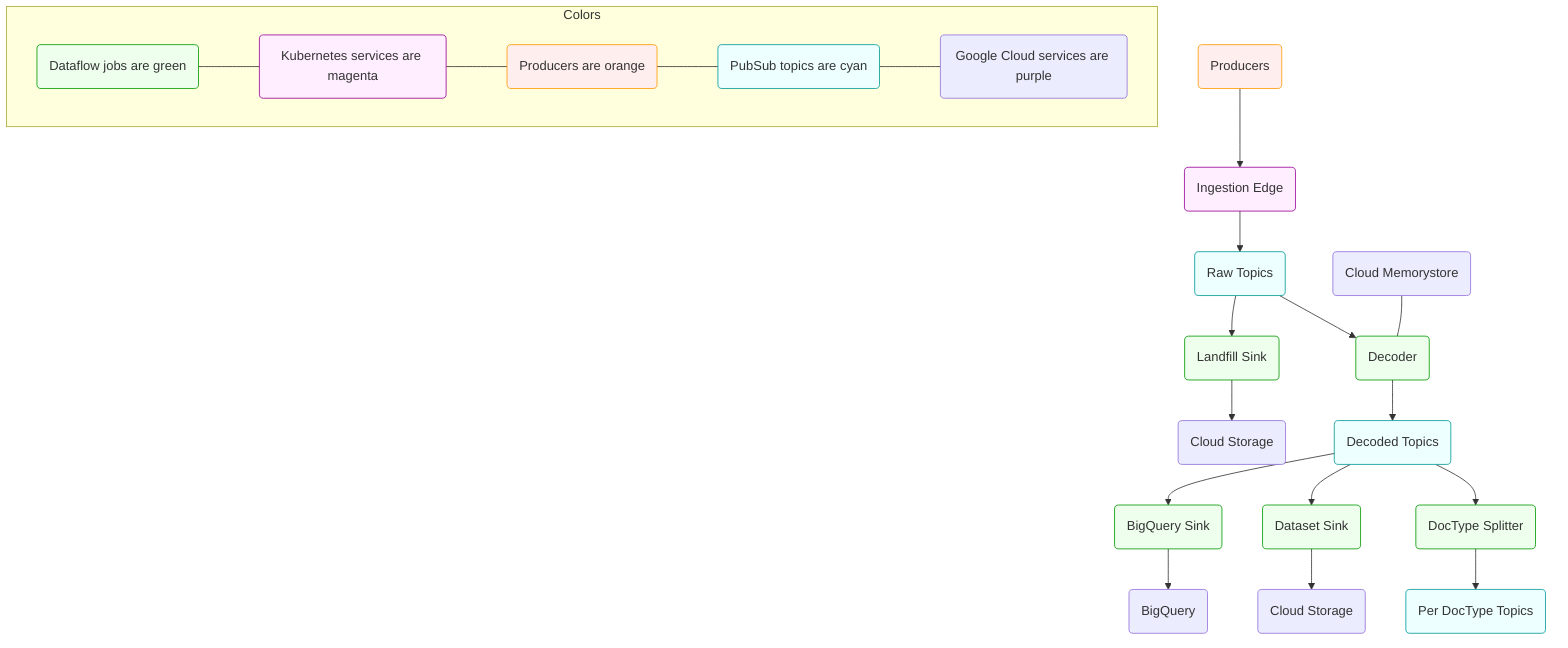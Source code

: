%% To install the mmdc command run:
%%   npm install -g mermaid.cli
%% To update this file run:
%%   mmdc -i diagram.mmd -o diagram.svg

graph TD

f1(Producers) --> k1(Ingestion Edge)
k1 --> p1(Raw Topics)
p1 --> d1(Landfill Sink)
d1 --> c1(Cloud Storage)
p1 --> d2(Decoder)
m1(Cloud Memorystore) --- d2
d2 --> p2(Decoded Topics)
p2 --> d3(BigQuery Sink)
d3 --> b1(BigQuery)
p2 --> d4(Dataset Sink)
d4 --> c2(Cloud Storage)
p2 --> d5(DocType Splitter)
d5 --> p5(Per DocType Topics)

subgraph Colors
    d(Dataflow jobs are green)
    k(Kubernetes services are magenta)
    f(Producers are orange)
    p(PubSub topics are cyan)
    g(Google Cloud services are purple)

    %% connect them to make the key vertical
    d --- k
    k --- f
    f --- p
    p --- g
end

classDef cyan fill:#eff,stroke:#099;
classDef green fill:#efe,stroke:#090;
classDef magenta fill:#fef,stroke:#909;
classDef orange fill:#fee,stroke:#f90;
class p,p0,p1,p2,p3,p4,p5 cyan
class d,d0,d1,d2,d3,d4,d5 green
class k,k0,k1 magenta
class f,f1 orange